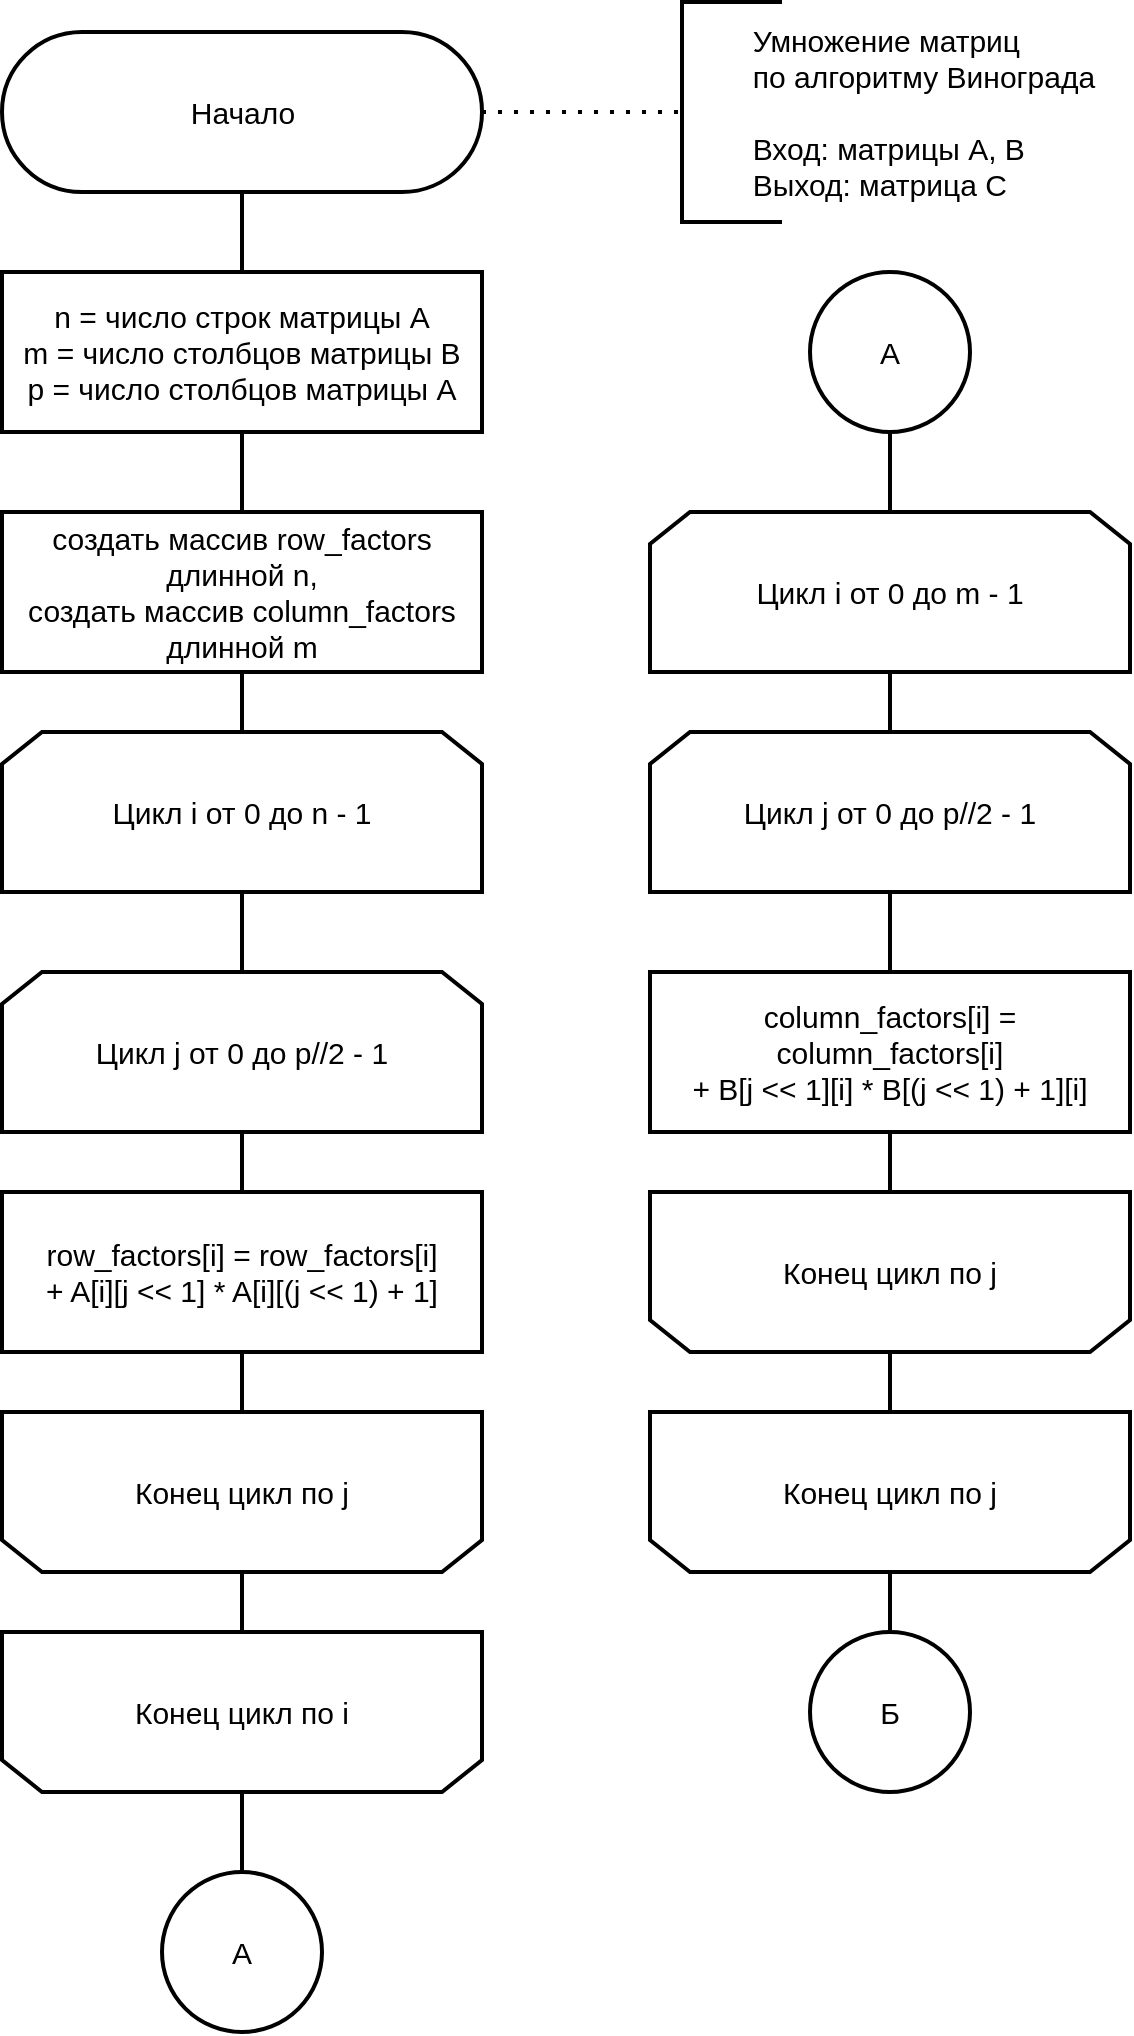 <mxfile version="20.8.16" type="device"><diagram id="000ZN6dYJjvzejGKnjaA" name="Page-1"><mxGraphModel dx="1434" dy="844" grid="1" gridSize="10" guides="1" tooltips="1" connect="1" arrows="1" fold="1" page="1" pageScale="1" pageWidth="827" pageHeight="1169" math="0" shadow="0"><root><mxCell id="0"/><mxCell id="1" parent="0"/><mxCell id="40" style="edgeStyle=orthogonalEdgeStyle;rounded=0;orthogonalLoop=1;jettySize=auto;html=1;exitX=0.5;exitY=0.5;exitDx=0;exitDy=30;exitPerimeter=0;entryX=0.5;entryY=0;entryDx=0;entryDy=0;endArrow=none;endFill=0;strokeWidth=2;fontSize=15;" parent="1" source="41" target="47" edge="1"><mxGeometry relative="1" as="geometry"/></mxCell><mxCell id="41" value="&lt;font style=&quot;font-size: 15px;&quot;&gt;Начало&lt;/font&gt;" style="html=1;dashed=0;whitespace=wrap;shape=mxgraph.dfd.start;strokeWidth=2;fontSize=15;" parent="1" vertex="1"><mxGeometry x="90" y="40" width="240" height="80" as="geometry"/></mxCell><mxCell id="42" style="edgeStyle=orthogonalEdgeStyle;rounded=0;orthogonalLoop=1;jettySize=auto;html=1;exitX=0.5;exitY=1;exitDx=0;exitDy=0;fontSize=15;strokeWidth=2;" parent="1" edge="1"><mxGeometry relative="1" as="geometry"><mxPoint x="314" y="245" as="sourcePoint"/><mxPoint x="314" y="245" as="targetPoint"/></mxGeometry></mxCell><mxCell id="43" value="&lt;div style=&quot;font-size: 15px;&quot;&gt;&lt;span style=&quot;white-space: pre; font-size: 15px;&quot;&gt;&#9;&lt;/span&gt;Умножение матриц&lt;/div&gt;&lt;div style=&quot;font-size: 15px;&quot;&gt;&lt;span style=&quot;white-space: pre; font-size: 15px;&quot;&gt;&#9;&lt;/span&gt;по алгоритму Винограда&lt;/div&gt;&lt;div style=&quot;font-size: 15px;&quot;&gt;&lt;span style=&quot;font-size: 15px;&quot;&gt;&lt;br style=&quot;font-size: 15px;&quot;&gt;&lt;/span&gt;&lt;/div&gt;&lt;span style=&quot;white-space: pre; font-size: 15px;&quot;&gt;&#9;&lt;/span&gt;Вход: матрицы A, B&lt;br style=&quot;font-size: 15px;&quot;&gt;&lt;span style=&quot;white-space: pre; font-size: 15px;&quot;&gt;&#9;&lt;/span&gt;Выход: матрица C" style="strokeWidth=2;html=1;shape=mxgraph.flowchart.annotation_1;align=left;pointerEvents=1;fontSize=15;" parent="1" vertex="1"><mxGeometry x="430" y="25" width="50" height="110" as="geometry"/></mxCell><mxCell id="47" value="&lt;font style=&quot;font-size: 15px;&quot;&gt;n = число строк матрицы A&lt;br style=&quot;font-size: 15px;&quot;&gt;m = число столбцов матрицы B&lt;br style=&quot;font-size: 15px;&quot;&gt;p = число столбцов матрицы A&lt;br style=&quot;font-size: 15px;&quot;&gt;&lt;/font&gt;" style="rounded=0;whiteSpace=wrap;html=1;strokeWidth=2;fontSize=15;" parent="1" vertex="1"><mxGeometry x="90" y="160" width="240" height="80" as="geometry"/></mxCell><mxCell id="EzvzDXHLYQz7vuOXu6nF-195" value="&lt;font style=&quot;font-size: 15px;&quot;&gt;создать массив row_factors длинной n,&lt;br style=&quot;font-size: 15px;&quot;&gt;создать массив column_factors длинной m&lt;br style=&quot;font-size: 15px;&quot;&gt;&lt;/font&gt;" style="rounded=0;whiteSpace=wrap;html=1;strokeWidth=2;fontSize=15;" parent="1" vertex="1"><mxGeometry x="90" y="280" width="240" height="80" as="geometry"/></mxCell><mxCell id="EzvzDXHLYQz7vuOXu6nF-196" value="Цикл i от 0 до n - 1" style="shape=loopLimit;whiteSpace=wrap;html=1;strokeWidth=2;fontSize=15;" parent="1" vertex="1"><mxGeometry x="90" y="390" width="240" height="80" as="geometry"/></mxCell><mxCell id="EzvzDXHLYQz7vuOXu6nF-197" value="Цикл i от 0 до m - 1" style="shape=loopLimit;whiteSpace=wrap;html=1;strokeWidth=2;fontSize=15;" parent="1" vertex="1"><mxGeometry x="414" y="280" width="240" height="80" as="geometry"/></mxCell><mxCell id="EzvzDXHLYQz7vuOXu6nF-198" value="Конец цикл по j" style="shape=loopLimit;whiteSpace=wrap;html=1;strokeWidth=2;direction=west;fontSize=15;" parent="1" vertex="1"><mxGeometry x="90" y="730" width="240" height="80" as="geometry"/></mxCell><mxCell id="EzvzDXHLYQz7vuOXu6nF-199" value="Цикл j от 0 до p//2 - 1" style="shape=loopLimit;whiteSpace=wrap;html=1;strokeWidth=2;fontSize=15;" parent="1" vertex="1"><mxGeometry x="90" y="510" width="240" height="80" as="geometry"/></mxCell><mxCell id="EzvzDXHLYQz7vuOXu6nF-200" value="&lt;font style=&quot;font-size: 15px;&quot;&gt;column_factors[i] = column_factors[i]&lt;br style=&quot;border-color: var(--border-color); font-size: 15px;&quot;&gt;+ B[j &amp;lt;&amp;lt; 1][i] * B[(j &amp;lt;&amp;lt; 1) + 1][i]&lt;br style=&quot;font-size: 15px;&quot;&gt;&lt;/font&gt;" style="rounded=0;whiteSpace=wrap;html=1;strokeWidth=2;fontSize=15;" parent="1" vertex="1"><mxGeometry x="414" y="510" width="240" height="80" as="geometry"/></mxCell><mxCell id="EzvzDXHLYQz7vuOXu6nF-201" value="&lt;font style=&quot;font-size: 15px;&quot;&gt;row_factors[i] = row_factors[i] &lt;br style=&quot;font-size: 15px;&quot;&gt;+ A[i][j &amp;lt;&amp;lt; 1] * A[i][(j &amp;lt;&amp;lt; 1) + 1]&lt;br style=&quot;font-size: 15px;&quot;&gt;&lt;/font&gt;" style="rounded=0;whiteSpace=wrap;html=1;strokeWidth=2;fontSize=15;" parent="1" vertex="1"><mxGeometry x="90" y="620" width="240" height="80" as="geometry"/></mxCell><mxCell id="EzvzDXHLYQz7vuOXu6nF-202" value="Конец цикл по i" style="shape=loopLimit;whiteSpace=wrap;html=1;strokeWidth=2;direction=west;fontSize=15;" parent="1" vertex="1"><mxGeometry x="90" y="840" width="240" height="80" as="geometry"/></mxCell><mxCell id="EzvzDXHLYQz7vuOXu6nF-203" value="" style="endArrow=none;dashed=1;html=1;dashPattern=1 3;strokeWidth=2;rounded=0;fontSize=15;exitX=1;exitY=0.5;exitDx=0;exitDy=0;exitPerimeter=0;entryX=0;entryY=0.5;entryDx=0;entryDy=0;entryPerimeter=0;" parent="1" source="41" target="43" edge="1"><mxGeometry width="50" height="50" relative="1" as="geometry"><mxPoint x="390" y="270" as="sourcePoint"/><mxPoint x="440" y="220" as="targetPoint"/></mxGeometry></mxCell><mxCell id="EzvzDXHLYQz7vuOXu6nF-204" value="Цикл j от 0 до p//2 - 1" style="shape=loopLimit;whiteSpace=wrap;html=1;strokeWidth=2;fontSize=15;" parent="1" vertex="1"><mxGeometry x="414" y="390" width="240" height="80" as="geometry"/></mxCell><mxCell id="EzvzDXHLYQz7vuOXu6nF-205" value="Конец цикл по j" style="shape=loopLimit;whiteSpace=wrap;html=1;strokeWidth=2;direction=west;fontSize=15;" parent="1" vertex="1"><mxGeometry x="414" y="620" width="240" height="80" as="geometry"/></mxCell><mxCell id="EzvzDXHLYQz7vuOXu6nF-206" value="Конец цикл по j" style="shape=loopLimit;whiteSpace=wrap;html=1;strokeWidth=2;direction=west;fontSize=15;" parent="1" vertex="1"><mxGeometry x="414" y="730" width="240" height="80" as="geometry"/></mxCell><mxCell id="EzvzDXHLYQz7vuOXu6nF-207" value="А" style="ellipse;whiteSpace=wrap;html=1;aspect=fixed;strokeWidth=2;fontSize=15;" parent="1" vertex="1"><mxGeometry x="170" y="960" width="80" height="80" as="geometry"/></mxCell><mxCell id="EzvzDXHLYQz7vuOXu6nF-208" value="Б" style="ellipse;whiteSpace=wrap;html=1;aspect=fixed;strokeWidth=2;fontSize=15;" parent="1" vertex="1"><mxGeometry x="494" y="840" width="80" height="80" as="geometry"/></mxCell><mxCell id="EzvzDXHLYQz7vuOXu6nF-216" value="А" style="ellipse;whiteSpace=wrap;html=1;aspect=fixed;strokeWidth=2;fontSize=15;" parent="1" vertex="1"><mxGeometry x="494" y="160" width="80" height="80" as="geometry"/></mxCell><mxCell id="AyYwPpwACS3GrpdmaXsQ-47" value="" style="endArrow=none;html=1;rounded=0;strokeWidth=2;fontSize=15;exitX=0.5;exitY=1;exitDx=0;exitDy=0;entryX=0.5;entryY=1;entryDx=0;entryDy=0;" edge="1" parent="1" source="EzvzDXHLYQz7vuOXu6nF-201" target="EzvzDXHLYQz7vuOXu6nF-198"><mxGeometry width="50" height="50" relative="1" as="geometry"><mxPoint x="390" y="460" as="sourcePoint"/><mxPoint x="440" y="410" as="targetPoint"/></mxGeometry></mxCell><mxCell id="AyYwPpwACS3GrpdmaXsQ-48" value="" style="endArrow=none;html=1;rounded=0;strokeWidth=2;fontSize=15;exitX=0.5;exitY=1;exitDx=0;exitDy=0;entryX=0.5;entryY=0;entryDx=0;entryDy=0;" edge="1" parent="1" source="EzvzDXHLYQz7vuOXu6nF-199" target="EzvzDXHLYQz7vuOXu6nF-201"><mxGeometry width="50" height="50" relative="1" as="geometry"><mxPoint x="390" y="460" as="sourcePoint"/><mxPoint x="440" y="410" as="targetPoint"/></mxGeometry></mxCell><mxCell id="AyYwPpwACS3GrpdmaXsQ-49" value="" style="endArrow=none;html=1;rounded=0;strokeWidth=2;fontSize=15;exitX=0.5;exitY=1;exitDx=0;exitDy=0;entryX=0.5;entryY=0;entryDx=0;entryDy=0;" edge="1" parent="1" source="EzvzDXHLYQz7vuOXu6nF-196" target="EzvzDXHLYQz7vuOXu6nF-199"><mxGeometry width="50" height="50" relative="1" as="geometry"><mxPoint x="390" y="460" as="sourcePoint"/><mxPoint x="440" y="410" as="targetPoint"/></mxGeometry></mxCell><mxCell id="AyYwPpwACS3GrpdmaXsQ-50" value="" style="endArrow=none;html=1;rounded=0;strokeWidth=2;fontSize=15;entryX=0.5;entryY=1;entryDx=0;entryDy=0;exitX=0.5;exitY=0;exitDx=0;exitDy=0;" edge="1" parent="1" source="EzvzDXHLYQz7vuOXu6nF-196" target="EzvzDXHLYQz7vuOXu6nF-195"><mxGeometry width="50" height="50" relative="1" as="geometry"><mxPoint x="390" y="460" as="sourcePoint"/><mxPoint x="440" y="410" as="targetPoint"/></mxGeometry></mxCell><mxCell id="AyYwPpwACS3GrpdmaXsQ-51" value="" style="endArrow=none;html=1;rounded=0;strokeWidth=2;fontSize=15;entryX=0.5;entryY=1;entryDx=0;entryDy=0;exitX=0.5;exitY=0;exitDx=0;exitDy=0;" edge="1" parent="1" source="EzvzDXHLYQz7vuOXu6nF-195" target="47"><mxGeometry width="50" height="50" relative="1" as="geometry"><mxPoint x="390" y="460" as="sourcePoint"/><mxPoint x="440" y="410" as="targetPoint"/></mxGeometry></mxCell><mxCell id="AyYwPpwACS3GrpdmaXsQ-53" value="" style="endArrow=none;html=1;rounded=0;strokeWidth=2;fontSize=15;exitX=0.5;exitY=0;exitDx=0;exitDy=0;entryX=0.5;entryY=0;entryDx=0;entryDy=0;" edge="1" parent="1" source="EzvzDXHLYQz7vuOXu6nF-202" target="EzvzDXHLYQz7vuOXu6nF-207"><mxGeometry width="50" height="50" relative="1" as="geometry"><mxPoint x="390" y="820" as="sourcePoint"/><mxPoint x="440" y="770" as="targetPoint"/></mxGeometry></mxCell><mxCell id="AyYwPpwACS3GrpdmaXsQ-54" value="" style="endArrow=none;html=1;rounded=0;strokeWidth=2;fontSize=15;exitX=0.5;exitY=0;exitDx=0;exitDy=0;entryX=0.5;entryY=1;entryDx=0;entryDy=0;" edge="1" parent="1" source="EzvzDXHLYQz7vuOXu6nF-198" target="EzvzDXHLYQz7vuOXu6nF-202"><mxGeometry width="50" height="50" relative="1" as="geometry"><mxPoint x="390" y="820" as="sourcePoint"/><mxPoint x="440" y="770" as="targetPoint"/></mxGeometry></mxCell><mxCell id="AyYwPpwACS3GrpdmaXsQ-55" value="" style="endArrow=none;html=1;rounded=0;strokeWidth=2;fontSize=15;entryX=0.5;entryY=1;entryDx=0;entryDy=0;" edge="1" parent="1" source="EzvzDXHLYQz7vuOXu6nF-200" target="EzvzDXHLYQz7vuOXu6nF-205"><mxGeometry width="50" height="50" relative="1" as="geometry"><mxPoint x="390" y="460" as="sourcePoint"/><mxPoint x="440" y="410" as="targetPoint"/></mxGeometry></mxCell><mxCell id="AyYwPpwACS3GrpdmaXsQ-56" value="" style="endArrow=none;html=1;rounded=0;strokeWidth=2;fontSize=15;entryX=0.5;entryY=1;entryDx=0;entryDy=0;exitX=0.5;exitY=0;exitDx=0;exitDy=0;" edge="1" parent="1" source="EzvzDXHLYQz7vuOXu6nF-200" target="EzvzDXHLYQz7vuOXu6nF-204"><mxGeometry width="50" height="50" relative="1" as="geometry"><mxPoint x="390" y="460" as="sourcePoint"/><mxPoint x="440" y="410" as="targetPoint"/></mxGeometry></mxCell><mxCell id="AyYwPpwACS3GrpdmaXsQ-57" value="" style="endArrow=none;html=1;rounded=0;strokeWidth=2;fontSize=15;exitX=0.5;exitY=1;exitDx=0;exitDy=0;entryX=0.5;entryY=0;entryDx=0;entryDy=0;" edge="1" parent="1" source="EzvzDXHLYQz7vuOXu6nF-197" target="EzvzDXHLYQz7vuOXu6nF-204"><mxGeometry width="50" height="50" relative="1" as="geometry"><mxPoint x="390" y="460" as="sourcePoint"/><mxPoint x="440" y="410" as="targetPoint"/></mxGeometry></mxCell><mxCell id="AyYwPpwACS3GrpdmaXsQ-58" value="" style="endArrow=none;html=1;rounded=0;strokeWidth=2;fontSize=15;entryX=0.5;entryY=1;entryDx=0;entryDy=0;exitX=0.5;exitY=0;exitDx=0;exitDy=0;" edge="1" parent="1" source="EzvzDXHLYQz7vuOXu6nF-197" target="EzvzDXHLYQz7vuOXu6nF-216"><mxGeometry width="50" height="50" relative="1" as="geometry"><mxPoint x="390" y="460" as="sourcePoint"/><mxPoint x="440" y="410" as="targetPoint"/></mxGeometry></mxCell><mxCell id="AyYwPpwACS3GrpdmaXsQ-59" value="" style="endArrow=none;html=1;rounded=0;strokeWidth=2;fontSize=15;entryX=0.5;entryY=0;entryDx=0;entryDy=0;exitX=0.5;exitY=0;exitDx=0;exitDy=0;" edge="1" parent="1" source="EzvzDXHLYQz7vuOXu6nF-208" target="EzvzDXHLYQz7vuOXu6nF-206"><mxGeometry width="50" height="50" relative="1" as="geometry"><mxPoint x="390" y="820" as="sourcePoint"/><mxPoint x="440" y="770" as="targetPoint"/></mxGeometry></mxCell><mxCell id="AyYwPpwACS3GrpdmaXsQ-60" value="" style="endArrow=none;html=1;rounded=0;strokeWidth=2;fontSize=15;entryX=0.5;entryY=0;entryDx=0;entryDy=0;exitX=0.5;exitY=1;exitDx=0;exitDy=0;" edge="1" parent="1" source="EzvzDXHLYQz7vuOXu6nF-206" target="EzvzDXHLYQz7vuOXu6nF-205"><mxGeometry width="50" height="50" relative="1" as="geometry"><mxPoint x="390" y="820" as="sourcePoint"/><mxPoint x="440" y="770" as="targetPoint"/></mxGeometry></mxCell></root></mxGraphModel></diagram></mxfile>